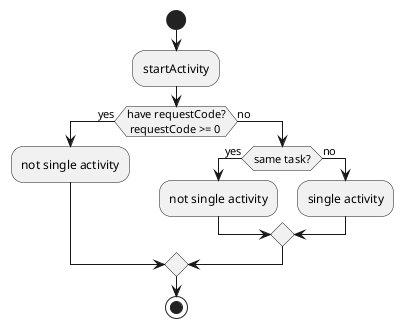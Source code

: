 @startuml
'https://plantuml.com/activity-diagram-beta

start
:startActivity;
if (have requestCode?\n requestCode >= 0) then (yes)
  :not single activity;
else (no)
  if (same task?) then (yes)
    :not single activity;
  else (no)
    :single activity;
  endif
endif

stop

@enduml
